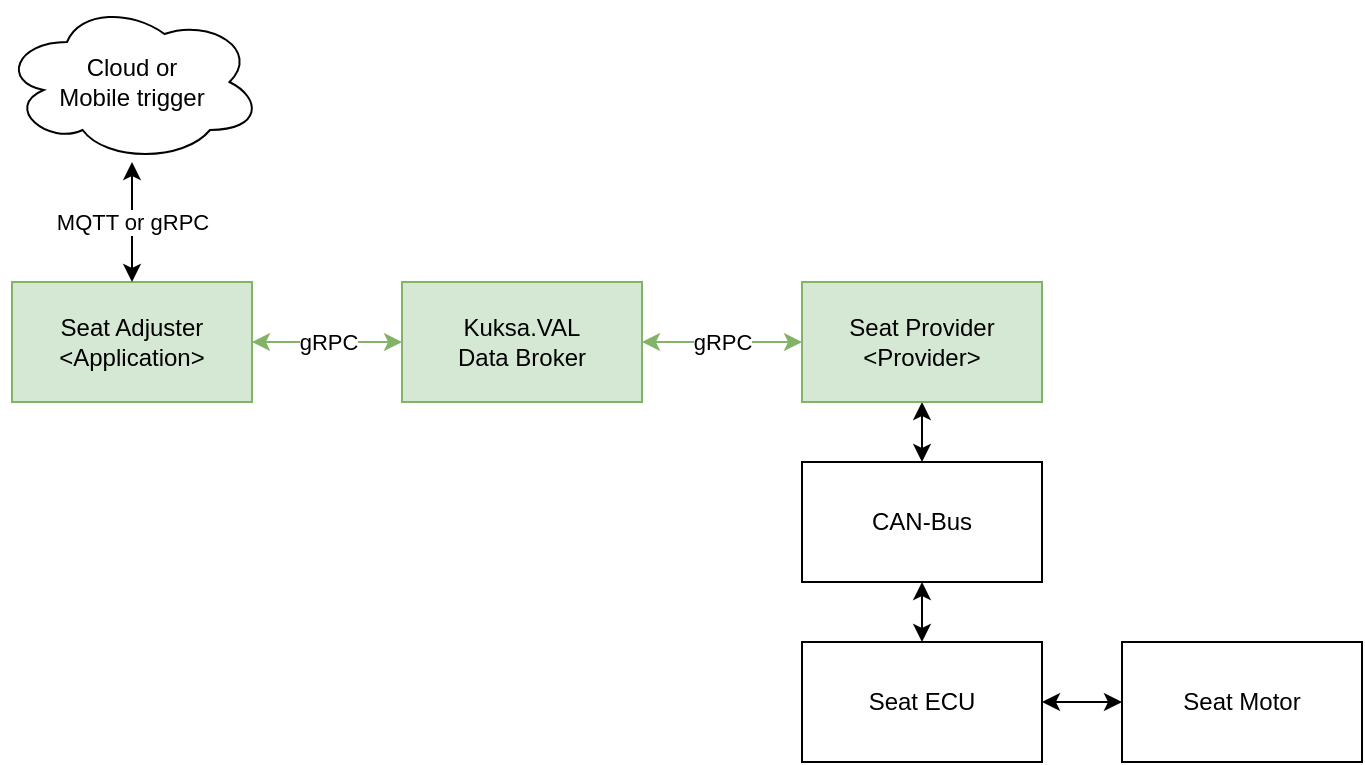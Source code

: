 <mxfile version="22.0.3" type="device">
  <diagram id="n-y3Garob8GmoL7d-FYO" name="Page-1">
    <mxGraphModel dx="1194" dy="600" grid="1" gridSize="10" guides="1" tooltips="1" connect="1" arrows="1" fold="1" page="1" pageScale="1" pageWidth="850" pageHeight="1100" math="0" shadow="0">
      <root>
        <mxCell id="0" />
        <mxCell id="1" parent="0" />
        <mxCell id="10" value="gRPC" style="edgeStyle=none;html=1;fillColor=#d5e8d4;strokeColor=#82b366;startArrow=classic;startFill=1;" parent="1" source="2" target="6" edge="1">
          <mxGeometry relative="1" as="geometry" />
        </mxCell>
        <mxCell id="2" value="Seat Adjuster&lt;br&gt;&amp;lt;Application&amp;gt;" style="rounded=0;whiteSpace=wrap;html=1;fillColor=#d5e8d4;strokeColor=#82b366;" parent="1" vertex="1">
          <mxGeometry x="55" y="170" width="120" height="60" as="geometry" />
        </mxCell>
        <mxCell id="12" style="edgeStyle=none;html=1;startArrow=classic;startFill=1;" parent="1" source="3" target="4" edge="1">
          <mxGeometry relative="1" as="geometry" />
        </mxCell>
        <mxCell id="3" value="Seat Provider&lt;br&gt;&amp;lt;Provider&amp;gt;" style="rounded=0;whiteSpace=wrap;html=1;fillColor=#d5e8d4;strokeColor=#82b366;" parent="1" vertex="1">
          <mxGeometry x="450" y="170" width="120" height="60" as="geometry" />
        </mxCell>
        <mxCell id="13" style="edgeStyle=none;html=1;startArrow=classic;startFill=1;" parent="1" source="4" target="5" edge="1">
          <mxGeometry relative="1" as="geometry" />
        </mxCell>
        <mxCell id="4" value="CAN-Bus" style="rounded=0;whiteSpace=wrap;html=1;" parent="1" vertex="1">
          <mxGeometry x="450" y="260" width="120" height="60" as="geometry" />
        </mxCell>
        <mxCell id="15" style="edgeStyle=none;html=1;startArrow=classic;startFill=1;" parent="1" source="5" target="14" edge="1">
          <mxGeometry relative="1" as="geometry" />
        </mxCell>
        <mxCell id="5" value="Seat ECU" style="rounded=0;whiteSpace=wrap;html=1;" parent="1" vertex="1">
          <mxGeometry x="450" y="350" width="120" height="60" as="geometry" />
        </mxCell>
        <mxCell id="11" value="gRPC" style="edgeStyle=none;html=1;fillColor=#d5e8d4;strokeColor=#82b366;startArrow=classic;startFill=1;" parent="1" source="6" target="3" edge="1">
          <mxGeometry relative="1" as="geometry" />
        </mxCell>
        <mxCell id="6" value="Kuksa.VAL&lt;br&gt;Data Broker" style="rounded=0;whiteSpace=wrap;html=1;fillColor=#d5e8d4;strokeColor=#82b366;" parent="1" vertex="1">
          <mxGeometry x="250" y="170" width="120" height="60" as="geometry" />
        </mxCell>
        <mxCell id="9" value="MQTT or gRPC" style="edgeStyle=none;html=1;startArrow=classic;startFill=1;" parent="1" source="8" target="2" edge="1">
          <mxGeometry relative="1" as="geometry" />
        </mxCell>
        <mxCell id="8" value="Cloud or&lt;br&gt;Mobile trigger" style="ellipse;shape=cloud;whiteSpace=wrap;html=1;" parent="1" vertex="1">
          <mxGeometry x="50" y="30" width="130" height="80" as="geometry" />
        </mxCell>
        <mxCell id="14" value="Seat Motor" style="rounded=0;whiteSpace=wrap;html=1;" parent="1" vertex="1">
          <mxGeometry x="610" y="350" width="120" height="60" as="geometry" />
        </mxCell>
      </root>
    </mxGraphModel>
  </diagram>
</mxfile>
